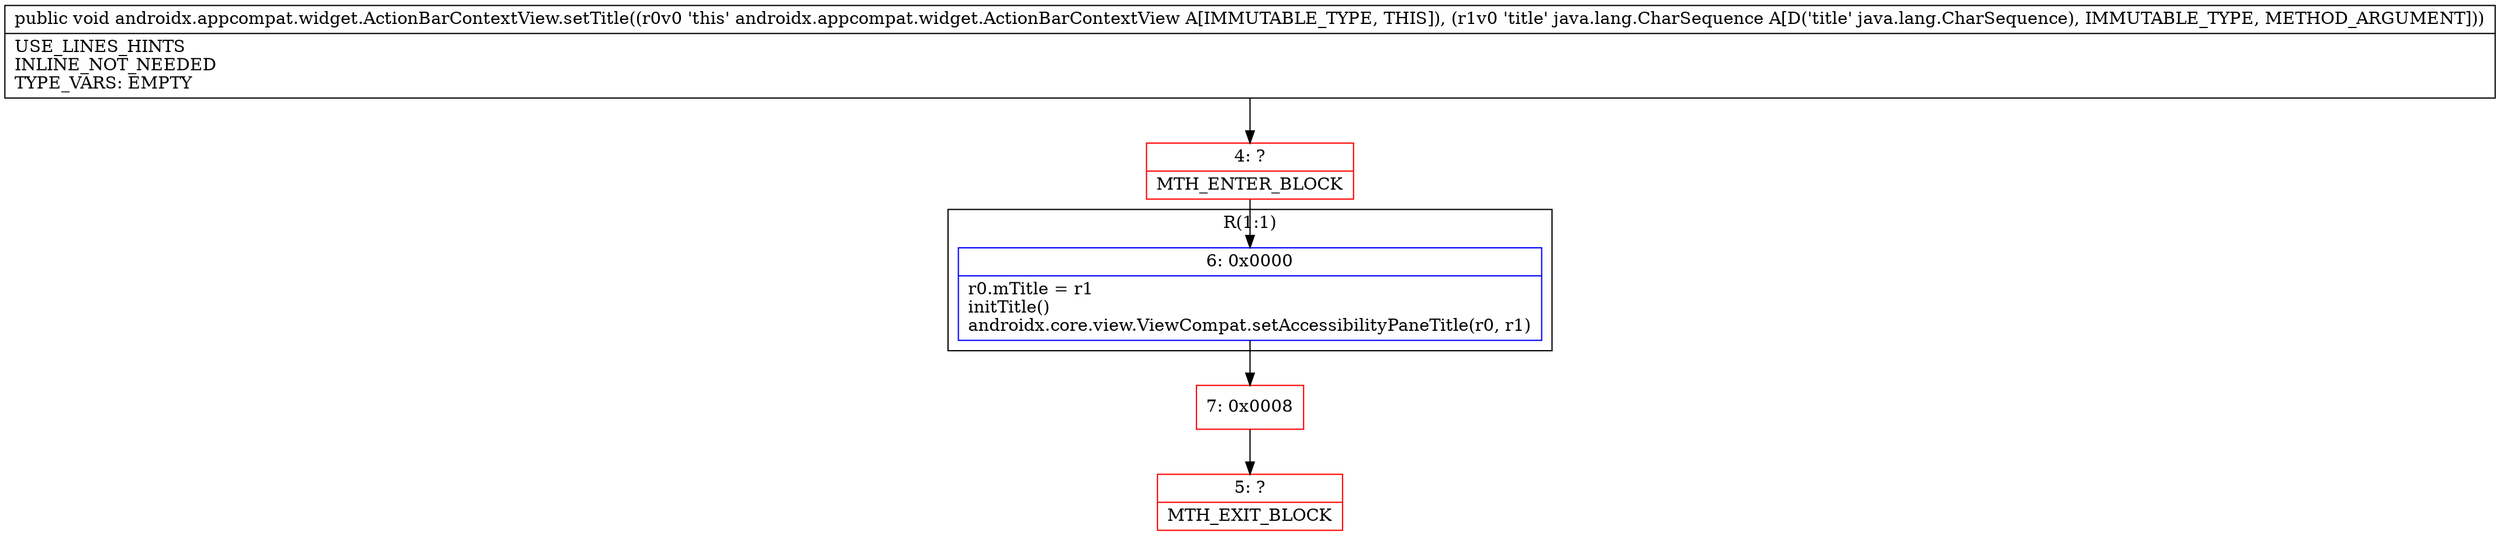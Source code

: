 digraph "CFG forandroidx.appcompat.widget.ActionBarContextView.setTitle(Ljava\/lang\/CharSequence;)V" {
subgraph cluster_Region_1430889754 {
label = "R(1:1)";
node [shape=record,color=blue];
Node_6 [shape=record,label="{6\:\ 0x0000|r0.mTitle = r1\linitTitle()\landroidx.core.view.ViewCompat.setAccessibilityPaneTitle(r0, r1)\l}"];
}
Node_4 [shape=record,color=red,label="{4\:\ ?|MTH_ENTER_BLOCK\l}"];
Node_7 [shape=record,color=red,label="{7\:\ 0x0008}"];
Node_5 [shape=record,color=red,label="{5\:\ ?|MTH_EXIT_BLOCK\l}"];
MethodNode[shape=record,label="{public void androidx.appcompat.widget.ActionBarContextView.setTitle((r0v0 'this' androidx.appcompat.widget.ActionBarContextView A[IMMUTABLE_TYPE, THIS]), (r1v0 'title' java.lang.CharSequence A[D('title' java.lang.CharSequence), IMMUTABLE_TYPE, METHOD_ARGUMENT]))  | USE_LINES_HINTS\lINLINE_NOT_NEEDED\lTYPE_VARS: EMPTY\l}"];
MethodNode -> Node_4;Node_6 -> Node_7;
Node_4 -> Node_6;
Node_7 -> Node_5;
}

